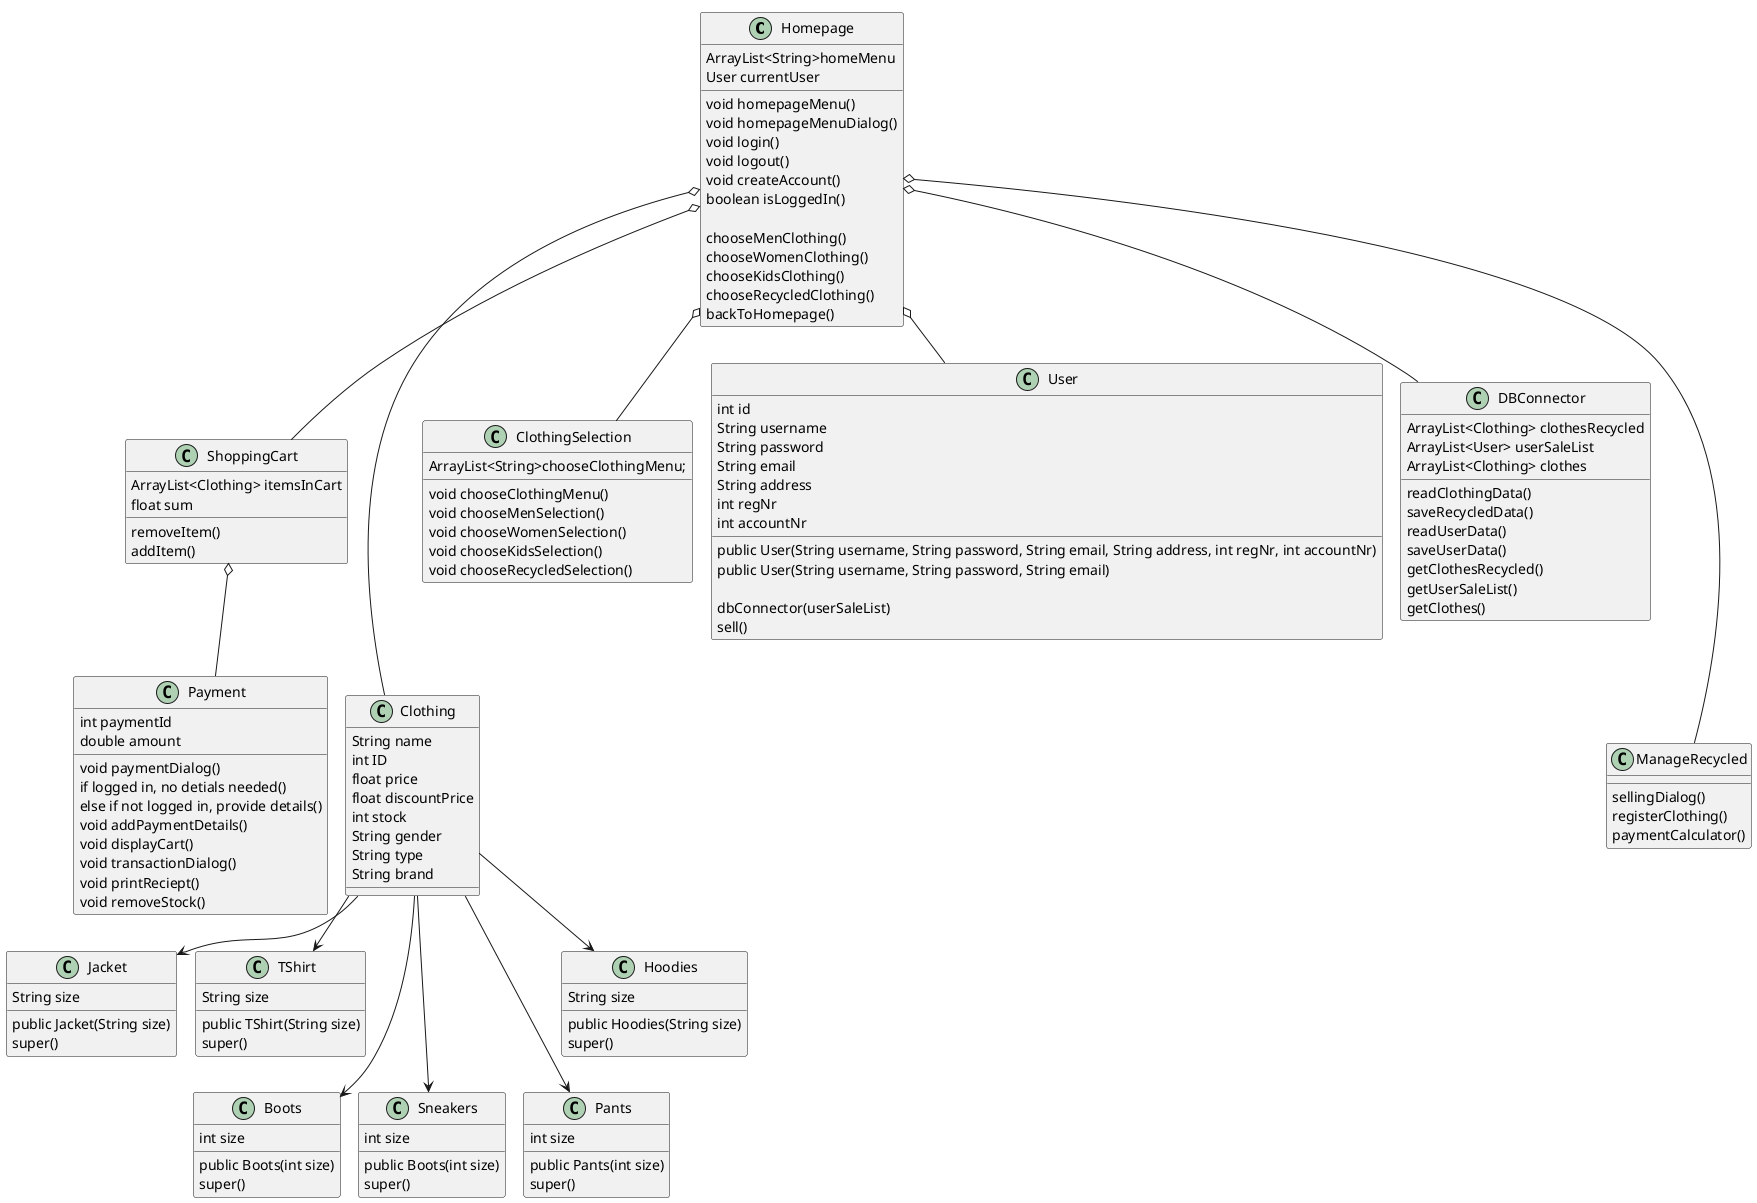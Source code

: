 @startuml
!pragma layout smetana
'https://plantuml.com/class-diagram

class Homepage
class ShoppingCart
class Payment
class Clothing
class ClothingSelection

class Jacket
class TShirt
class Boots
class Sneakers
class Pants
class Hoodies
class User

class DBConnector

Homepage o--- Clothing
Homepage o--- ManageRecycled
Homepage o-- ShoppingCart
Homepage o-- User
Homepage o-- DBConnector
Homepage o-- ClothingSelection

ShoppingCart o-- Payment

Clothing --> TShirt
Clothing --> Jacket
Clothing --> Hoodies
Clothing ---> Pants
Clothing ---> Sneakers
Clothing ---> Boots


class Homepage{
    ArrayList<String>homeMenu
    User currentUser

    void homepageMenu()
    void homepageMenuDialog()
    void login()
    void logout()
    void createAccount()
    boolean isLoggedIn()

    chooseMenClothing()
    chooseWomenClothing()
    chooseKidsClothing()
    chooseRecycledClothing()
    backToHomepage()
}

class Clothing {

 String name
 int ID
 float price
 float discountPrice
 int stock
 String gender
 String type
 String brand
}

class ClothingSelection{
    ArrayList<String>chooseClothingMenu;
    void chooseClothingMenu()
    void chooseMenSelection()
    void chooseWomenSelection()
    void chooseKidsSelection()
    void chooseRecycledSelection()
}

class TShirt{
String size

public TShirt(String size)
super()
}

class Jacket{
String size

public Jacket(String size)
super()
}

class Hoodies{
String size

public Hoodies(String size)
super()
}

class Pants{
int size

public Pants(int size)
super()
}


class Sneakers{
int size
public Boots(int size)
super()
}

class Boots{
int size
public Boots(int size)
super()
}


class ShoppingCart {
    ArrayList<Clothing> itemsInCart
    float sum

    removeItem()
    addItem()
}

class User {
    int id
    String username
    String password
    String email
    String address
    int regNr
    int accountNr

    public User(String username, String password, String email, String address, int regNr, int accountNr)
    public User(String username, String password, String email)

    dbConnector(userSaleList)
    sell()
}


class Payment {
    int paymentId
    double amount

    void paymentDialog()
    if logged in, no detials needed()
    else if not logged in, provide details()
    void addPaymentDetails()
    void displayCart()
    void transactionDialog()
    void printReciept()
    void removeStock()
}

class ManageRecycled {
    sellingDialog()
    registerClothing()
    paymentCalculator()
}

class DBConnector {
    ArrayList<Clothing> clothesRecycled
    ArrayList<User> userSaleList
    ArrayList<Clothing> clothes

    readClothingData()
    saveRecycledData()
    readUserData()
    saveUserData()


    getClothesRecycled()
    getUserSaleList()
    getClothes()


}

@enduml